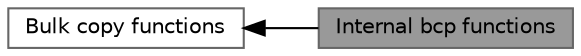 digraph "Internal bcp functions"
{
 // LATEX_PDF_SIZE
  bgcolor="transparent";
  edge [fontname=Helvetica,fontsize=10,labelfontname=Helvetica,labelfontsize=10];
  node [fontname=Helvetica,fontsize=10,shape=box,height=0.2,width=0.4];
  rankdir=LR;
  Node2 [id="Node000002",label="Bulk copy functions",height=0.2,width=0.4,color="grey40", fillcolor="white", style="filled",URL="$a00565.html",tooltip="Functions to bulk-copy (a/k/a bcp) data to/from the database."];
  Node1 [id="Node000001",label="Internal bcp functions",height=0.2,width=0.4,color="gray40", fillcolor="grey60", style="filled", fontcolor="black",tooltip="Static functions internal to the bcp library."];
  Node2->Node1 [shape=plaintext, dir="back", style="solid"];
}

